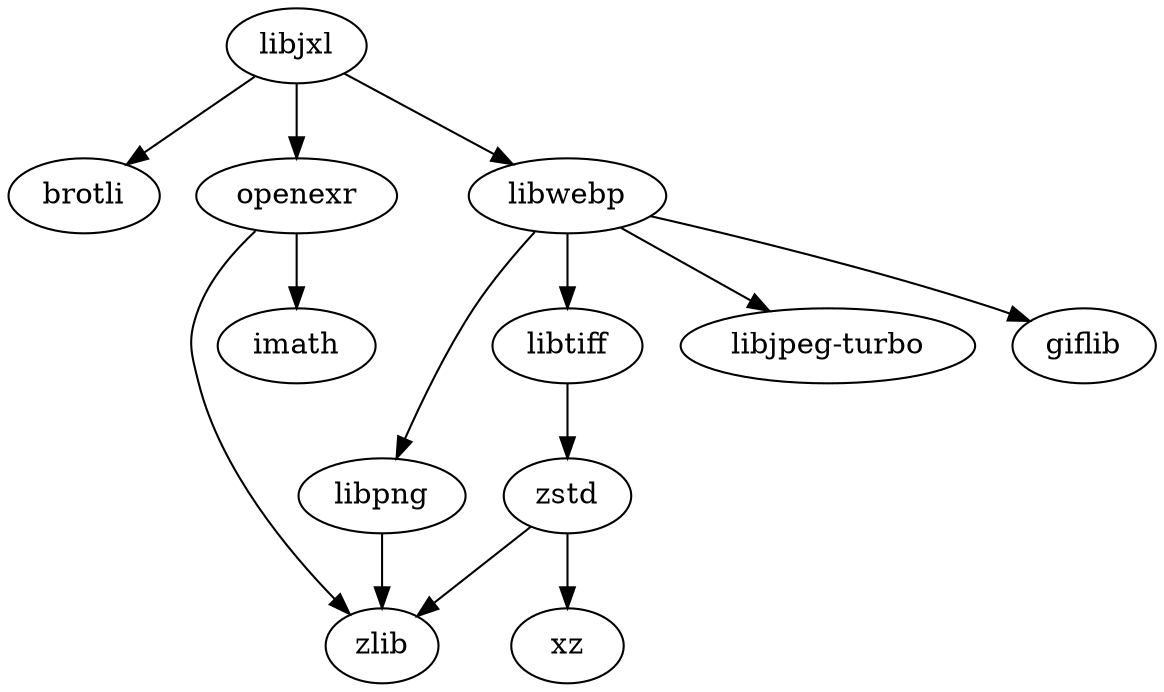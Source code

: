 digraph G {
"libjxl" -> { "brotli" "libwebp" "openexr" }
"libwebp" -> { "libpng" "libtiff" "libjpeg-turbo" "giflib" }
"libpng" -> { "zlib" }
"libtiff" -> { "zstd" }
"zstd" -> { "xz" "zlib" }
"openexr" -> { "imath" "zlib" }
}
